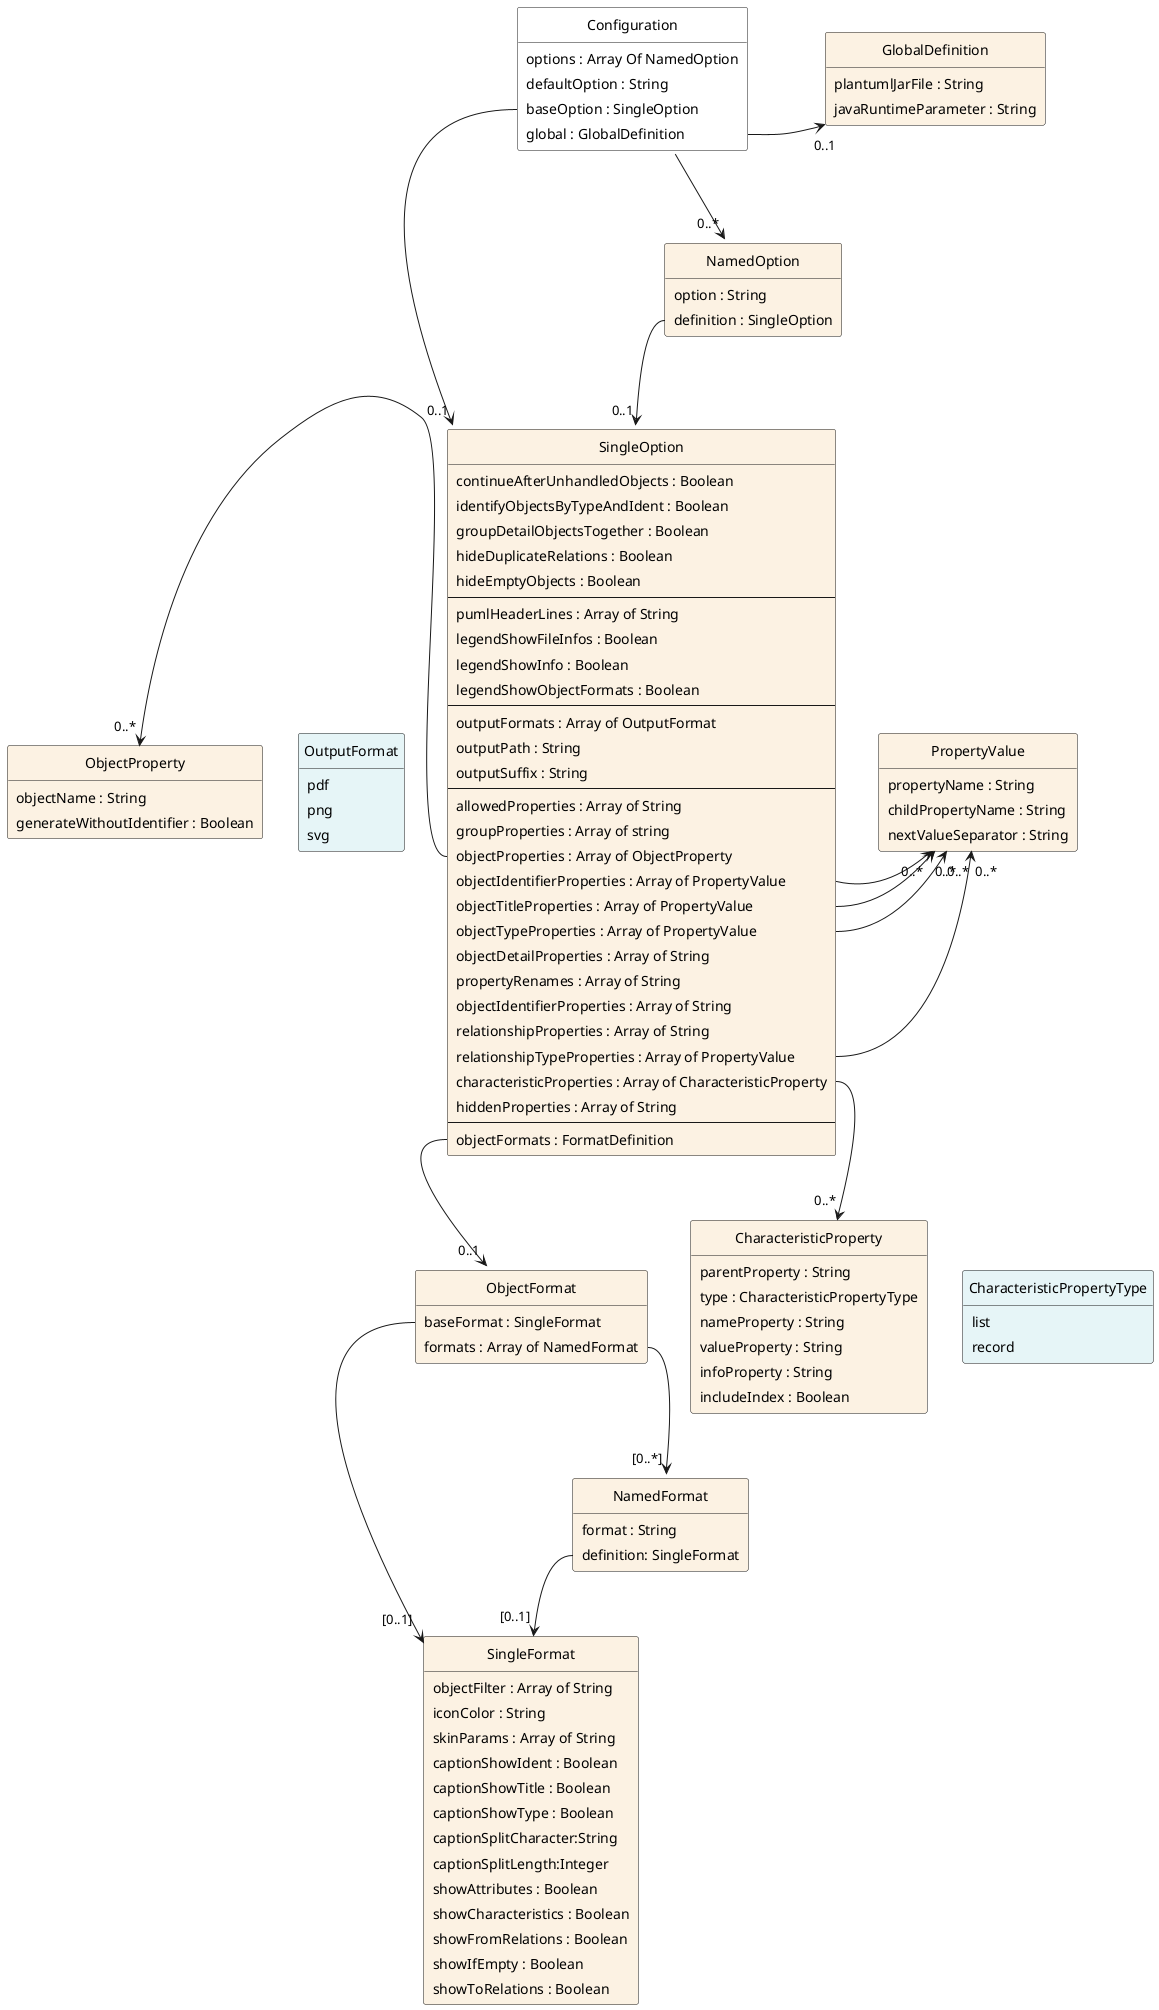 @startuml

hide circle
hide methods
hide stereotype
show <<Enumeration>> stereotype
skinparam Padding 3

skinparam class {
   BackgroundColor<<Enumeration>> #E6F5F7
   BackgroundColor<<Ref>> #FFFFE0
   BackgroundColor<<Pivot>> #FFFFFFF
   BackgroundColor #FCF2E3
}

class Configuration  <<Pivot>> {
  options : Array Of NamedOption  
  defaultOption : String
  baseOption : SingleOption
  global : GlobalDefinition
}

class NamedOption {
    option : String
    definition : SingleOption
}



together {
class CharacteristicPropertyType
class CharacteristicProperty
}

class CharacteristicPropertyType <<Enumeration>> {
    list
    record
}

class CharacteristicProperty {
    parentProperty : String
    type : CharacteristicPropertyType
    nameProperty : String
    valueProperty : String
    infoProperty : String
    includeIndex : Boolean
}


class OutputFormat <<Enumeration>> {
    pdf
    png
    svg
}
together {
class SingleOption
class OutputFormat
}

together {
class CharacteristicProperty
class CharacteristicPropertyType
}

class SingleFormat {
    objectFilter : Array of String
    iconColor : String
    skinParams : Array of String
    captionShowIdent : Boolean
    captionShowTitle : Boolean
    captionShowType : Boolean
    captionSplitCharacter:String
    captionSplitLength:Integer
    showAttributes : Boolean
    showCharacteristics : Boolean
    showFromRelations : Boolean
    showIfEmpty : Boolean
    showToRelations : Boolean
}

class ObjectFormat {
    baseFormat : SingleFormat
    formats : Array of NamedFormat
}

class NamedFormat {
    format : String
    definition: SingleFormat
}

class PropertyValue {
    propertyName : String
    childPropertyName : String
    nextValueSeparator : String
}

class SingleOption {
    continueAfterUnhandledObjects : Boolean
    identifyObjectsByTypeAndIdent : Boolean
    groupDetailObjectsTogether : Boolean
    hideDuplicateRelations : Boolean
	hideEmptyObjects : Boolean
    ---
    pumlHeaderLines : Array of String
    legendShowFileInfos : Boolean
    legendShowInfo : Boolean
    legendShowObjectFormats : Boolean
    ---
	outputFormats : Array of OutputFormat
	outputPath : String
	outputSuffix : String
    ---
	allowedProperties : Array of String
    groupProperties : Array of string
    objectProperties : Array of ObjectProperty
    objectIdentifierProperties : Array of PropertyValue
	objectTitleProperties : Array of PropertyValue
	objectTypeProperties : Array of PropertyValue
    objectDetailProperties : Array of String
    propertyRenames : Array of String
    objectIdentifierProperties : Array of String
    relationshipProperties : Array of String
    relationshipTypeProperties : Array of PropertyValue
    characteristicProperties : Array of CharacteristicProperty
    hiddenProperties : Array of String
    ---
    objectFormats : FormatDefinition
}
class GlobalDefinition {
  plantumlJarFile : String
  javaRuntimeParameter : String
}

class ObjectProperty {
    objectName : String
    generateWithoutIdentifier : Boolean
}
Configuration::global -right-> "0..1" GlobalDefinition: "        "
Configuration::definitions -down-> "0..*" NamedOption: "        "
Configuration::baseOption --> "0..1" SingleOption
NamedOption::definition --> "0..1" SingleOption
SingleOption::outputFormats -left[hidden]-  OutputFormat 
SingleOption::characteristicProperties --> "0..*" CharacteristicProperty
SingleOption::objectFormats --> "0..1" ObjectFormat
SingleOption::objectProperties -left-> "0..*" ObjectProperty: "        "
SingleOption::objectIdentifierProperties --> "0..*" PropertyValue
SingleOption::objectTitleProperties --> "0..*" PropertyValue
SingleOption::objectTypeProperties --> "0..*" PropertyValue
SingleOption::relationshipTypeProperties -right-> "0..*" PropertyValue
ObjectFormat::baseFormat -down-> "[0..1]" SingleFormat
ObjectFormat::formats --> "[0..*]" NamedFormat
NamedFormat::definition --> "[0..1]" SingleFormat
@enduml

